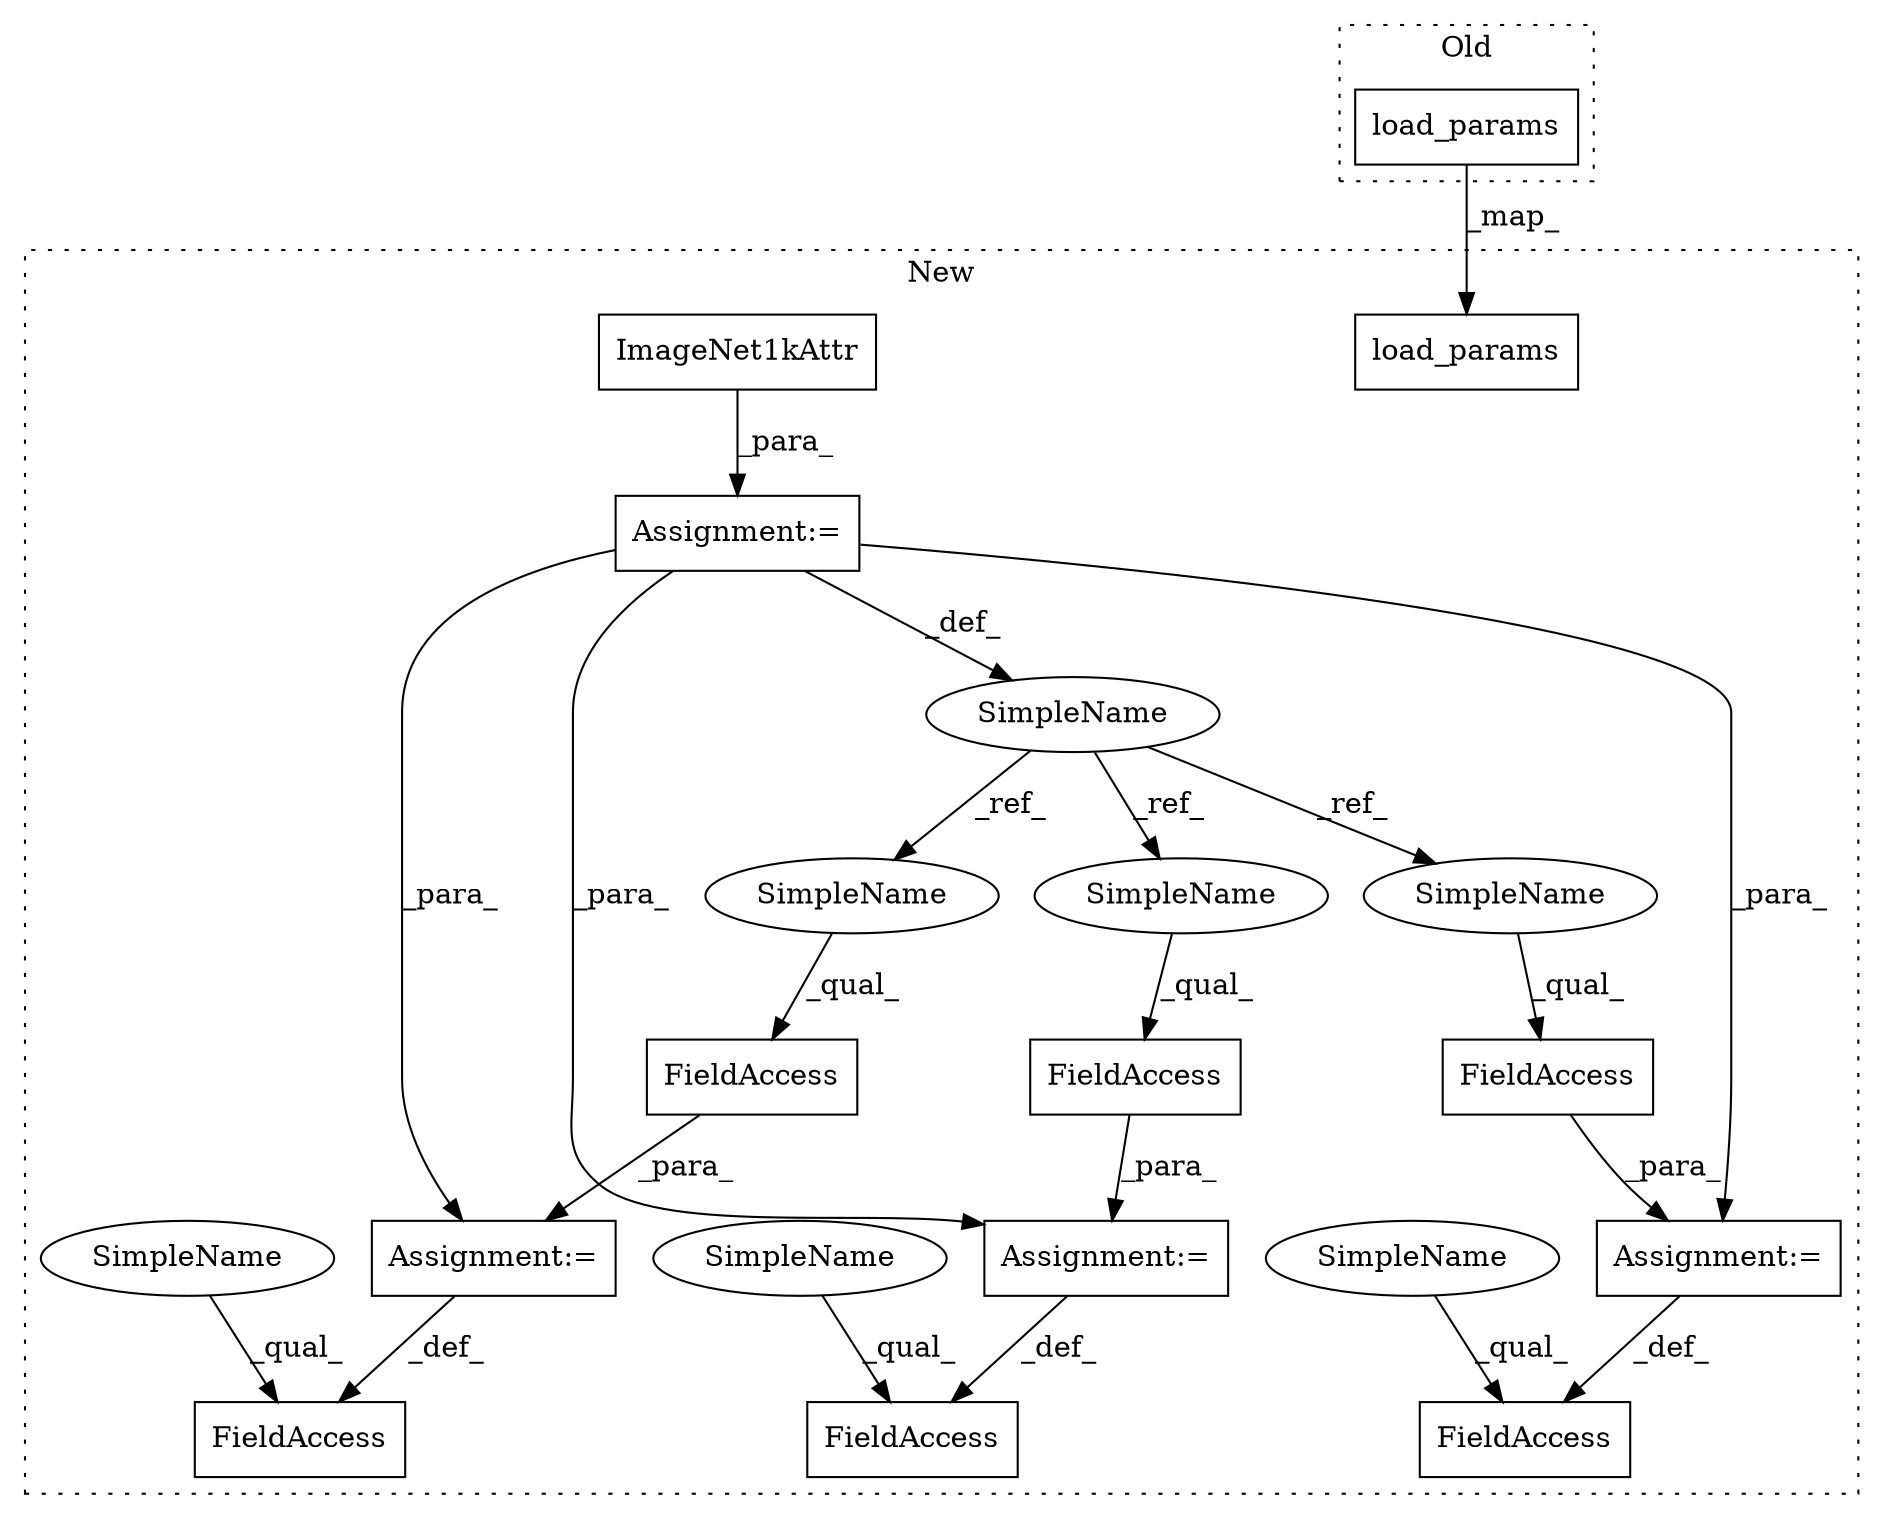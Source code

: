 digraph G {
subgraph cluster0 {
1 [label="load_params" a="32" s="11501,11607" l="12,1" shape="box"];
label = "Old";
style="dotted";
}
subgraph cluster1 {
2 [label="load_params" a="32" s="11545,11651" l="12,1" shape="box"];
3 [label="FieldAccess" a="22" s="11723" l="11" shape="box"];
4 [label="ImageNet1kAttr" a="32" s="11667" l="16" shape="box"];
5 [label="FieldAccess" a="22" s="11735" l="14" shape="box"];
6 [label="SimpleName" a="42" s="11660" l="6" shape="ellipse"];
7 [label="FieldAccess" a="22" s="11774" l="19" shape="box"];
8 [label="FieldAccess" a="22" s="11757" l="16" shape="box"];
9 [label="FieldAccess" a="22" s="11702" l="13" shape="box"];
10 [label="FieldAccess" a="22" s="11691" l="10" shape="box"];
11 [label="Assignment:=" a="7" s="11666" l="1" shape="box"];
12 [label="Assignment:=" a="7" s="11701" l="1" shape="box"];
13 [label="Assignment:=" a="7" s="11734" l="1" shape="box"];
14 [label="Assignment:=" a="7" s="11773" l="1" shape="box"];
15 [label="SimpleName" a="42" s="11702" l="6" shape="ellipse"];
16 [label="SimpleName" a="42" s="11774" l="6" shape="ellipse"];
17 [label="SimpleName" a="42" s="11735" l="6" shape="ellipse"];
18 [label="SimpleName" a="42" s="11757" l="3" shape="ellipse"];
19 [label="SimpleName" a="42" s="11691" l="3" shape="ellipse"];
20 [label="SimpleName" a="42" s="11723" l="3" shape="ellipse"];
label = "New";
style="dotted";
}
1 -> 2 [label="_map_"];
4 -> 11 [label="_para_"];
5 -> 13 [label="_para_"];
6 -> 16 [label="_ref_"];
6 -> 15 [label="_ref_"];
6 -> 17 [label="_ref_"];
7 -> 14 [label="_para_"];
9 -> 12 [label="_para_"];
11 -> 14 [label="_para_"];
11 -> 6 [label="_def_"];
11 -> 13 [label="_para_"];
11 -> 12 [label="_para_"];
12 -> 10 [label="_def_"];
13 -> 3 [label="_def_"];
14 -> 8 [label="_def_"];
15 -> 9 [label="_qual_"];
16 -> 7 [label="_qual_"];
17 -> 5 [label="_qual_"];
18 -> 8 [label="_qual_"];
19 -> 10 [label="_qual_"];
20 -> 3 [label="_qual_"];
}